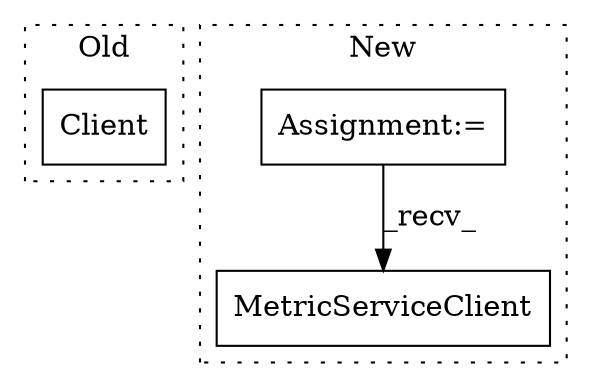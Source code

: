 digraph G {
subgraph cluster0 {
1 [label="Client" a="32" s="3571" l="8" shape="box"];
label = "Old";
style="dotted";
}
subgraph cluster1 {
2 [label="MetricServiceClient" a="32" s="7432" l="21" shape="box"];
3 [label="Assignment:=" a="7" s="7392" l="13" shape="box"];
label = "New";
style="dotted";
}
3 -> 2 [label="_recv_"];
}